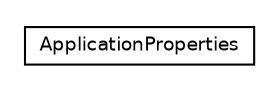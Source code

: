 #!/usr/local/bin/dot
#
# Class diagram 
# Generated by UMLGraph version R5_6 (http://www.umlgraph.org/)
#

digraph G {
	edge [fontname="Helvetica",fontsize=10,labelfontname="Helvetica",labelfontsize=10];
	node [fontname="Helvetica",fontsize=10,shape=plaintext];
	nodesep=0.25;
	ranksep=0.5;
	// net.ljcomputing.randy.ApplicationProperties
	c143 [label=<<table title="net.ljcomputing.randy.ApplicationProperties" border="0" cellborder="1" cellspacing="0" cellpadding="2" port="p" href="./ApplicationProperties.html">
		<tr><td><table border="0" cellspacing="0" cellpadding="1">
<tr><td align="center" balign="center"> ApplicationProperties </td></tr>
		</table></td></tr>
		</table>>, URL="./ApplicationProperties.html", fontname="Helvetica", fontcolor="black", fontsize=9.0];
}

